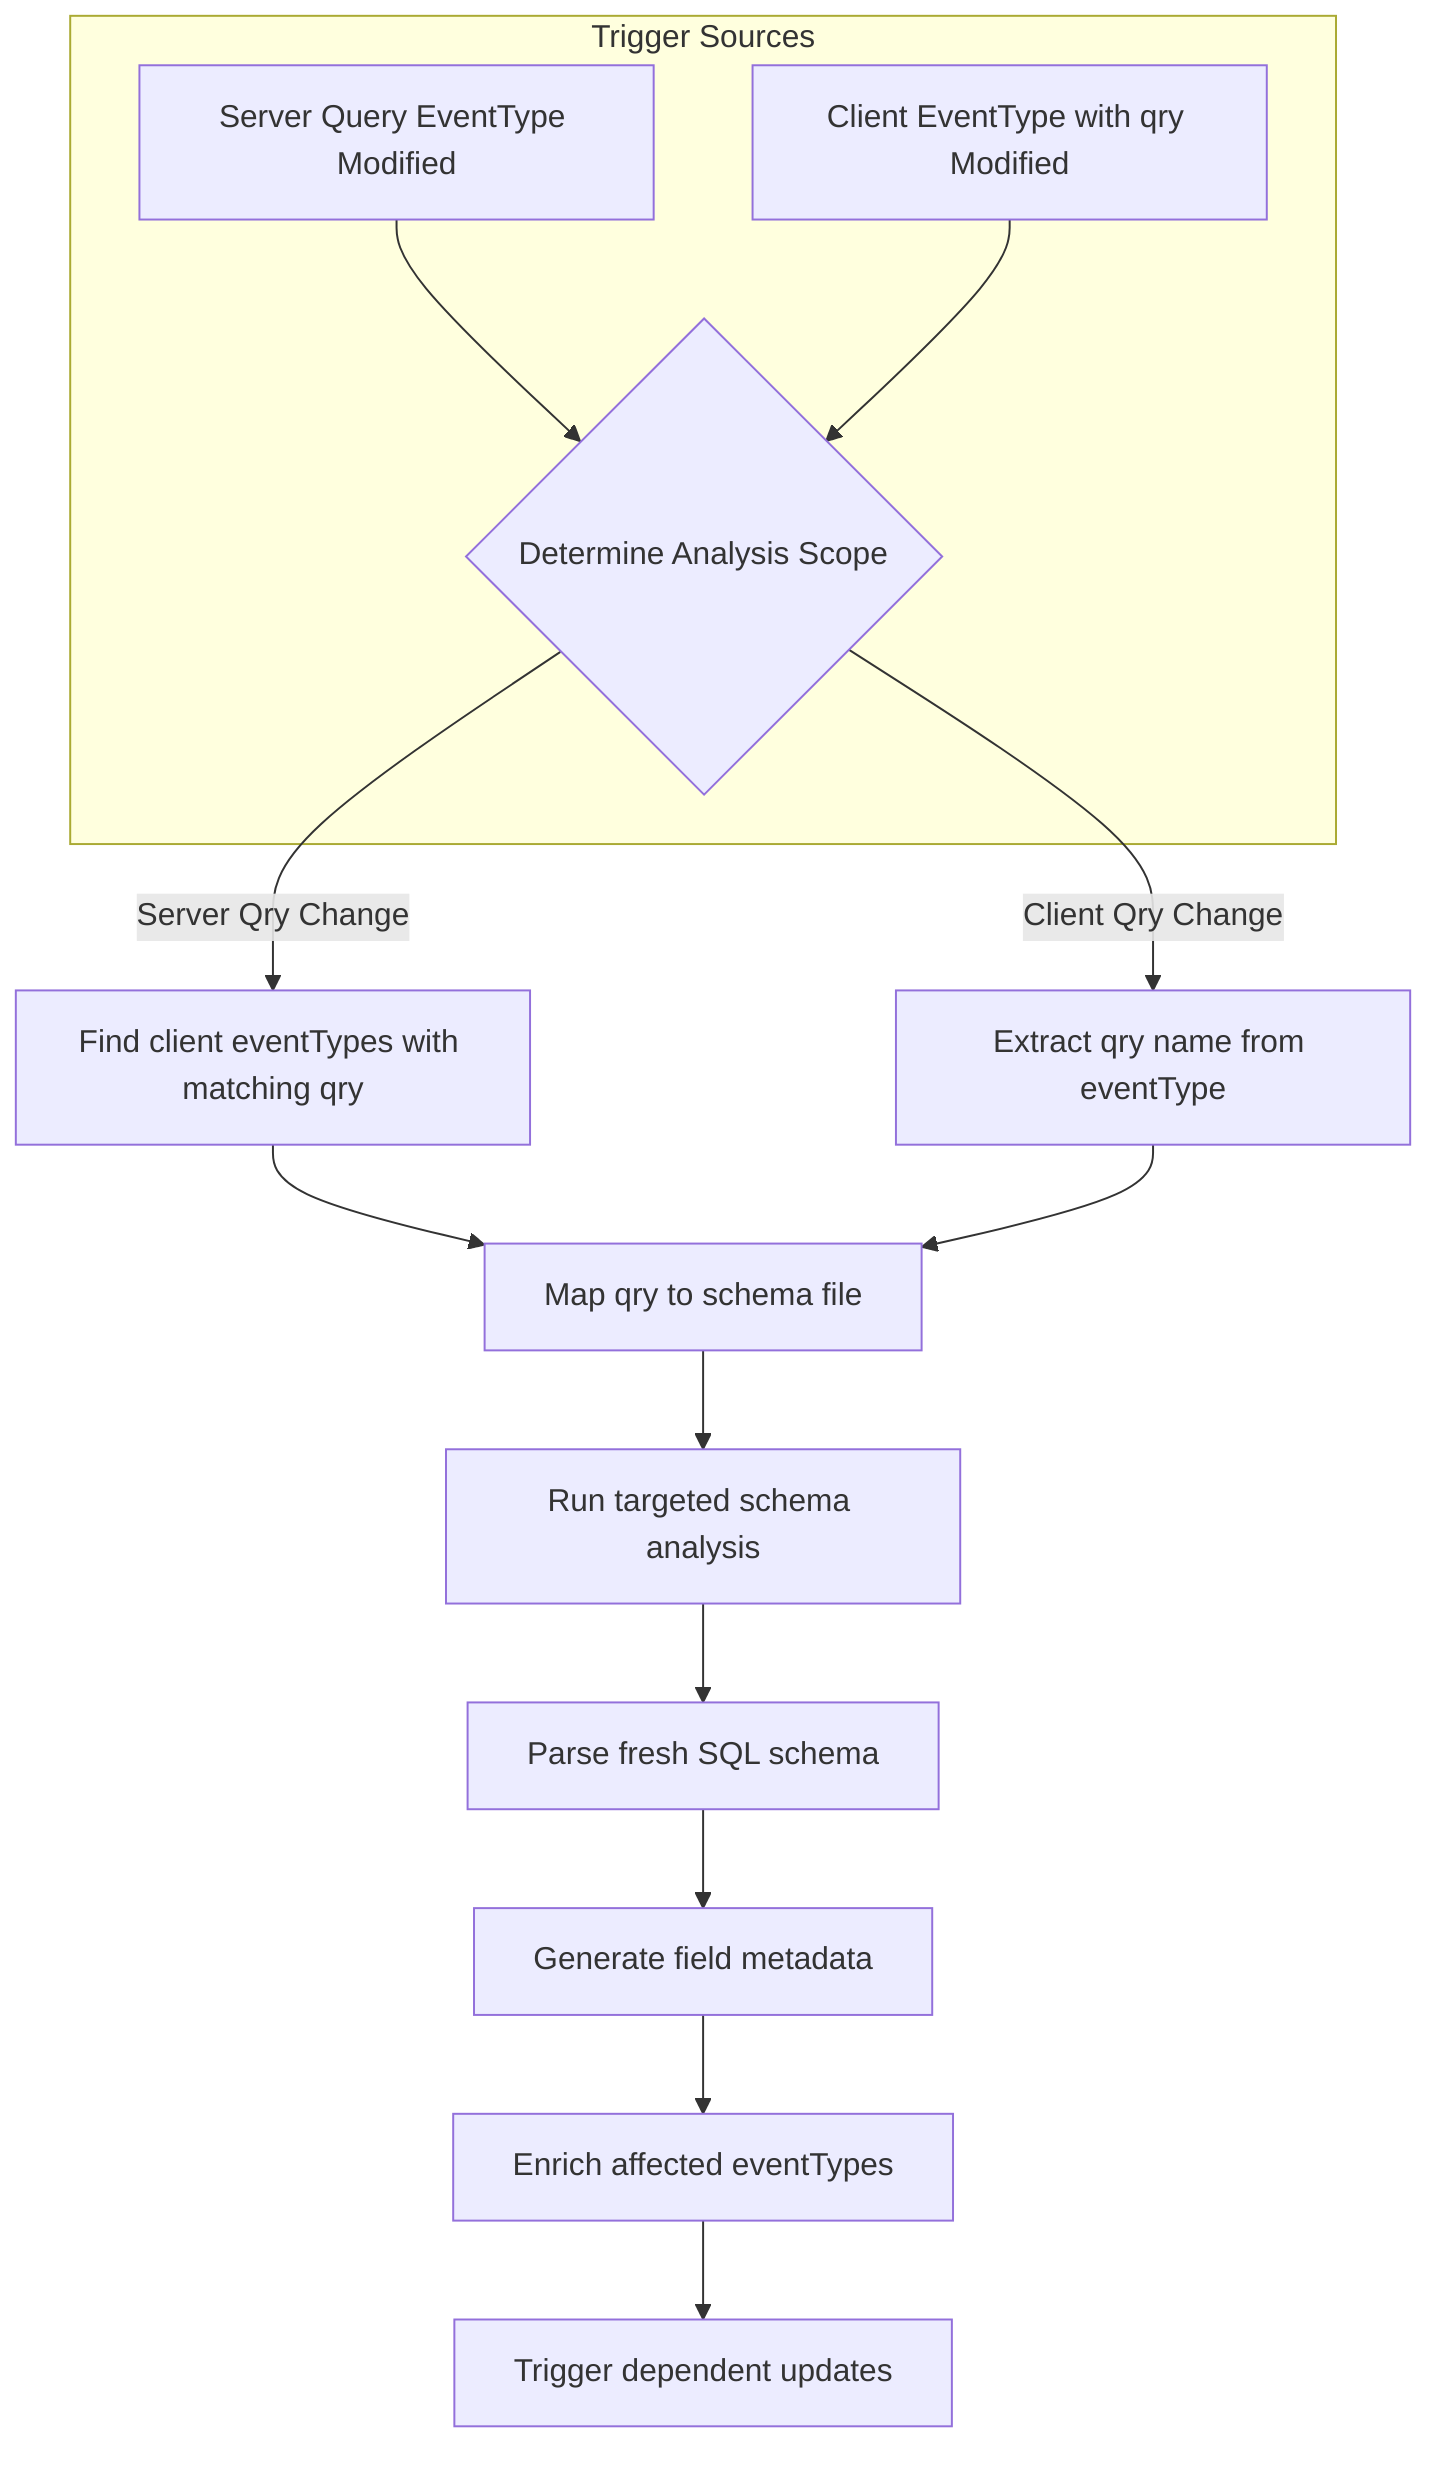graph TD
    subgraph "Trigger Sources"
        A2[Server Query EventType Modified] --> B
        A3[Client EventType with qry Modified] --> B
    end

    B{Determine Analysis Scope}
    B -->|Server Qry Change| C2[Find client eventTypes with matching qry]
    B -->|Client Qry Change| C3[Extract qry name from eventType]
    
    C2 --> D[Map qry to schema file]
    C3 --> D
    
    D --> E[Run targeted schema analysis]
    E --> F[Parse fresh SQL schema]
    F --> G[Generate field metadata]
    G --> H[Enrich affected eventTypes]
    H --> I[Trigger dependent updates]